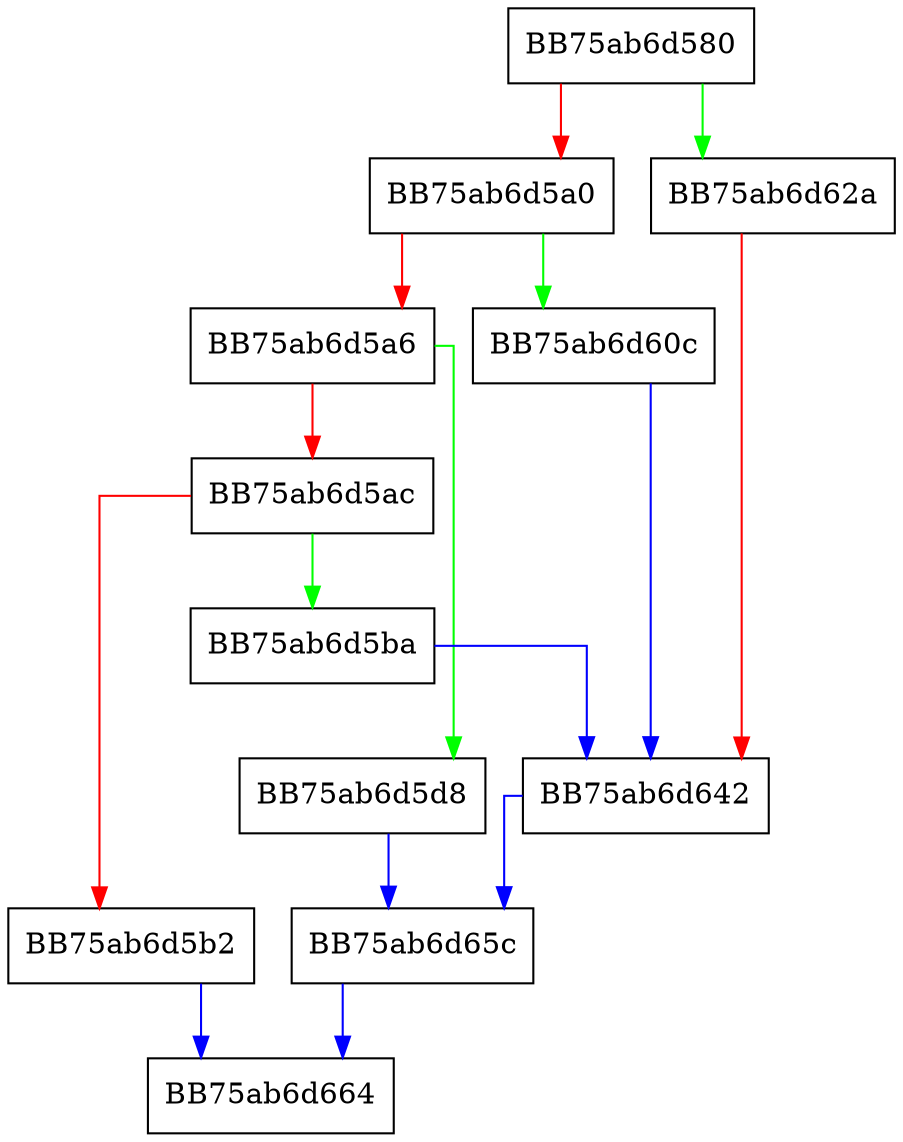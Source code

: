 digraph GetQuery {
  node [shape="box"];
  graph [splines=ortho];
  BB75ab6d580 -> BB75ab6d62a [color="green"];
  BB75ab6d580 -> BB75ab6d5a0 [color="red"];
  BB75ab6d5a0 -> BB75ab6d60c [color="green"];
  BB75ab6d5a0 -> BB75ab6d5a6 [color="red"];
  BB75ab6d5a6 -> BB75ab6d5d8 [color="green"];
  BB75ab6d5a6 -> BB75ab6d5ac [color="red"];
  BB75ab6d5ac -> BB75ab6d5ba [color="green"];
  BB75ab6d5ac -> BB75ab6d5b2 [color="red"];
  BB75ab6d5b2 -> BB75ab6d664 [color="blue"];
  BB75ab6d5ba -> BB75ab6d642 [color="blue"];
  BB75ab6d5d8 -> BB75ab6d65c [color="blue"];
  BB75ab6d60c -> BB75ab6d642 [color="blue"];
  BB75ab6d62a -> BB75ab6d642 [color="red"];
  BB75ab6d642 -> BB75ab6d65c [color="blue"];
  BB75ab6d65c -> BB75ab6d664 [color="blue"];
}